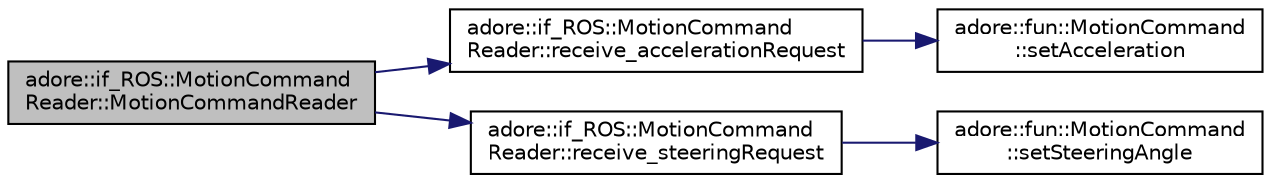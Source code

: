 digraph "adore::if_ROS::MotionCommandReader::MotionCommandReader"
{
 // LATEX_PDF_SIZE
  edge [fontname="Helvetica",fontsize="10",labelfontname="Helvetica",labelfontsize="10"];
  node [fontname="Helvetica",fontsize="10",shape=record];
  rankdir="LR";
  Node1 [label="adore::if_ROS::MotionCommand\lReader::MotionCommandReader",height=0.2,width=0.4,color="black", fillcolor="grey75", style="filled", fontcolor="black",tooltip=" "];
  Node1 -> Node2 [color="midnightblue",fontsize="10",style="solid",fontname="Helvetica"];
  Node2 [label="adore::if_ROS::MotionCommand\lReader::receive_accelerationRequest",height=0.2,width=0.4,color="black", fillcolor="white", style="filled",URL="$classadore_1_1if__ROS_1_1MotionCommandReader.html#a416263016f34e700e3022520a53d32ae",tooltip=" "];
  Node2 -> Node3 [color="midnightblue",fontsize="10",style="solid",fontname="Helvetica"];
  Node3 [label="adore::fun::MotionCommand\l::setAcceleration",height=0.2,width=0.4,color="black", fillcolor="white", style="filled",URL="$classadore_1_1fun_1_1MotionCommand.html#a742aa8521acc5c1647be671e58775e3d",tooltip=" "];
  Node1 -> Node4 [color="midnightblue",fontsize="10",style="solid",fontname="Helvetica"];
  Node4 [label="adore::if_ROS::MotionCommand\lReader::receive_steeringRequest",height=0.2,width=0.4,color="black", fillcolor="white", style="filled",URL="$classadore_1_1if__ROS_1_1MotionCommandReader.html#a3304fbbcb9d4e98a6c5effd829463125",tooltip=" "];
  Node4 -> Node5 [color="midnightblue",fontsize="10",style="solid",fontname="Helvetica"];
  Node5 [label="adore::fun::MotionCommand\l::setSteeringAngle",height=0.2,width=0.4,color="black", fillcolor="white", style="filled",URL="$classadore_1_1fun_1_1MotionCommand.html#ad9e80cc45a694051399325f358da810a",tooltip=" "];
}
